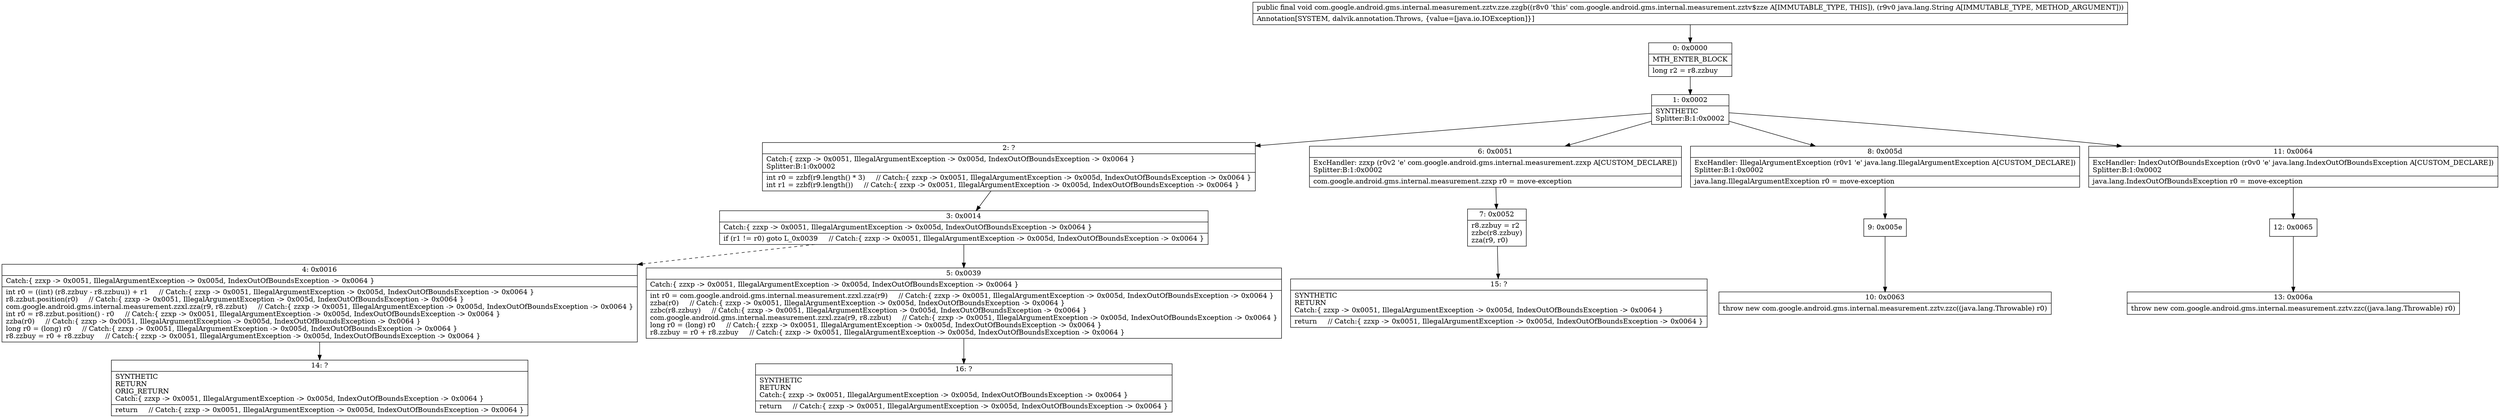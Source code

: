 digraph "CFG forcom.google.android.gms.internal.measurement.zztv.zze.zzgb(Ljava\/lang\/String;)V" {
Node_0 [shape=record,label="{0\:\ 0x0000|MTH_ENTER_BLOCK\l|long r2 = r8.zzbuy\l}"];
Node_1 [shape=record,label="{1\:\ 0x0002|SYNTHETIC\lSplitter:B:1:0x0002\l}"];
Node_2 [shape=record,label="{2\:\ ?|Catch:\{ zzxp \-\> 0x0051, IllegalArgumentException \-\> 0x005d, IndexOutOfBoundsException \-\> 0x0064 \}\lSplitter:B:1:0x0002\l|int r0 = zzbf(r9.length() * 3)     \/\/ Catch:\{ zzxp \-\> 0x0051, IllegalArgumentException \-\> 0x005d, IndexOutOfBoundsException \-\> 0x0064 \}\lint r1 = zzbf(r9.length())     \/\/ Catch:\{ zzxp \-\> 0x0051, IllegalArgumentException \-\> 0x005d, IndexOutOfBoundsException \-\> 0x0064 \}\l}"];
Node_3 [shape=record,label="{3\:\ 0x0014|Catch:\{ zzxp \-\> 0x0051, IllegalArgumentException \-\> 0x005d, IndexOutOfBoundsException \-\> 0x0064 \}\l|if (r1 != r0) goto L_0x0039     \/\/ Catch:\{ zzxp \-\> 0x0051, IllegalArgumentException \-\> 0x005d, IndexOutOfBoundsException \-\> 0x0064 \}\l}"];
Node_4 [shape=record,label="{4\:\ 0x0016|Catch:\{ zzxp \-\> 0x0051, IllegalArgumentException \-\> 0x005d, IndexOutOfBoundsException \-\> 0x0064 \}\l|int r0 = ((int) (r8.zzbuy \- r8.zzbuu)) + r1     \/\/ Catch:\{ zzxp \-\> 0x0051, IllegalArgumentException \-\> 0x005d, IndexOutOfBoundsException \-\> 0x0064 \}\lr8.zzbut.position(r0)     \/\/ Catch:\{ zzxp \-\> 0x0051, IllegalArgumentException \-\> 0x005d, IndexOutOfBoundsException \-\> 0x0064 \}\lcom.google.android.gms.internal.measurement.zzxl.zza(r9, r8.zzbut)     \/\/ Catch:\{ zzxp \-\> 0x0051, IllegalArgumentException \-\> 0x005d, IndexOutOfBoundsException \-\> 0x0064 \}\lint r0 = r8.zzbut.position() \- r0     \/\/ Catch:\{ zzxp \-\> 0x0051, IllegalArgumentException \-\> 0x005d, IndexOutOfBoundsException \-\> 0x0064 \}\lzzba(r0)     \/\/ Catch:\{ zzxp \-\> 0x0051, IllegalArgumentException \-\> 0x005d, IndexOutOfBoundsException \-\> 0x0064 \}\llong r0 = (long) r0     \/\/ Catch:\{ zzxp \-\> 0x0051, IllegalArgumentException \-\> 0x005d, IndexOutOfBoundsException \-\> 0x0064 \}\lr8.zzbuy = r0 + r8.zzbuy     \/\/ Catch:\{ zzxp \-\> 0x0051, IllegalArgumentException \-\> 0x005d, IndexOutOfBoundsException \-\> 0x0064 \}\l}"];
Node_5 [shape=record,label="{5\:\ 0x0039|Catch:\{ zzxp \-\> 0x0051, IllegalArgumentException \-\> 0x005d, IndexOutOfBoundsException \-\> 0x0064 \}\l|int r0 = com.google.android.gms.internal.measurement.zzxl.zza(r9)     \/\/ Catch:\{ zzxp \-\> 0x0051, IllegalArgumentException \-\> 0x005d, IndexOutOfBoundsException \-\> 0x0064 \}\lzzba(r0)     \/\/ Catch:\{ zzxp \-\> 0x0051, IllegalArgumentException \-\> 0x005d, IndexOutOfBoundsException \-\> 0x0064 \}\lzzbc(r8.zzbuy)     \/\/ Catch:\{ zzxp \-\> 0x0051, IllegalArgumentException \-\> 0x005d, IndexOutOfBoundsException \-\> 0x0064 \}\lcom.google.android.gms.internal.measurement.zzxl.zza(r9, r8.zzbut)     \/\/ Catch:\{ zzxp \-\> 0x0051, IllegalArgumentException \-\> 0x005d, IndexOutOfBoundsException \-\> 0x0064 \}\llong r0 = (long) r0     \/\/ Catch:\{ zzxp \-\> 0x0051, IllegalArgumentException \-\> 0x005d, IndexOutOfBoundsException \-\> 0x0064 \}\lr8.zzbuy = r0 + r8.zzbuy     \/\/ Catch:\{ zzxp \-\> 0x0051, IllegalArgumentException \-\> 0x005d, IndexOutOfBoundsException \-\> 0x0064 \}\l}"];
Node_6 [shape=record,label="{6\:\ 0x0051|ExcHandler: zzxp (r0v2 'e' com.google.android.gms.internal.measurement.zzxp A[CUSTOM_DECLARE])\lSplitter:B:1:0x0002\l|com.google.android.gms.internal.measurement.zzxp r0 = move\-exception\l}"];
Node_7 [shape=record,label="{7\:\ 0x0052|r8.zzbuy = r2\lzzbc(r8.zzbuy)\lzza(r9, r0)\l}"];
Node_8 [shape=record,label="{8\:\ 0x005d|ExcHandler: IllegalArgumentException (r0v1 'e' java.lang.IllegalArgumentException A[CUSTOM_DECLARE])\lSplitter:B:1:0x0002\l|java.lang.IllegalArgumentException r0 = move\-exception\l}"];
Node_9 [shape=record,label="{9\:\ 0x005e}"];
Node_10 [shape=record,label="{10\:\ 0x0063|throw new com.google.android.gms.internal.measurement.zztv.zzc((java.lang.Throwable) r0)\l}"];
Node_11 [shape=record,label="{11\:\ 0x0064|ExcHandler: IndexOutOfBoundsException (r0v0 'e' java.lang.IndexOutOfBoundsException A[CUSTOM_DECLARE])\lSplitter:B:1:0x0002\l|java.lang.IndexOutOfBoundsException r0 = move\-exception\l}"];
Node_12 [shape=record,label="{12\:\ 0x0065}"];
Node_13 [shape=record,label="{13\:\ 0x006a|throw new com.google.android.gms.internal.measurement.zztv.zzc((java.lang.Throwable) r0)\l}"];
Node_14 [shape=record,label="{14\:\ ?|SYNTHETIC\lRETURN\lORIG_RETURN\lCatch:\{ zzxp \-\> 0x0051, IllegalArgumentException \-\> 0x005d, IndexOutOfBoundsException \-\> 0x0064 \}\l|return     \/\/ Catch:\{ zzxp \-\> 0x0051, IllegalArgumentException \-\> 0x005d, IndexOutOfBoundsException \-\> 0x0064 \}\l}"];
Node_15 [shape=record,label="{15\:\ ?|SYNTHETIC\lRETURN\lCatch:\{ zzxp \-\> 0x0051, IllegalArgumentException \-\> 0x005d, IndexOutOfBoundsException \-\> 0x0064 \}\l|return     \/\/ Catch:\{ zzxp \-\> 0x0051, IllegalArgumentException \-\> 0x005d, IndexOutOfBoundsException \-\> 0x0064 \}\l}"];
Node_16 [shape=record,label="{16\:\ ?|SYNTHETIC\lRETURN\lCatch:\{ zzxp \-\> 0x0051, IllegalArgumentException \-\> 0x005d, IndexOutOfBoundsException \-\> 0x0064 \}\l|return     \/\/ Catch:\{ zzxp \-\> 0x0051, IllegalArgumentException \-\> 0x005d, IndexOutOfBoundsException \-\> 0x0064 \}\l}"];
MethodNode[shape=record,label="{public final void com.google.android.gms.internal.measurement.zztv.zze.zzgb((r8v0 'this' com.google.android.gms.internal.measurement.zztv$zze A[IMMUTABLE_TYPE, THIS]), (r9v0 java.lang.String A[IMMUTABLE_TYPE, METHOD_ARGUMENT]))  | Annotation[SYSTEM, dalvik.annotation.Throws, \{value=[java.io.IOException]\}]\l}"];
MethodNode -> Node_0;
Node_0 -> Node_1;
Node_1 -> Node_2;
Node_1 -> Node_6;
Node_1 -> Node_8;
Node_1 -> Node_11;
Node_2 -> Node_3;
Node_3 -> Node_4[style=dashed];
Node_3 -> Node_5;
Node_4 -> Node_14;
Node_5 -> Node_16;
Node_6 -> Node_7;
Node_7 -> Node_15;
Node_8 -> Node_9;
Node_9 -> Node_10;
Node_11 -> Node_12;
Node_12 -> Node_13;
}

